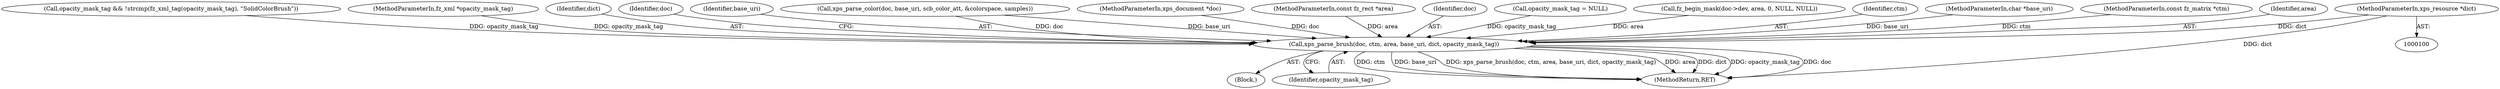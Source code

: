 digraph "0_ghostscript_60dabde18d7fe12b19da8b509bdfee9cc886aafc@pointer" {
"1000105" [label="(MethodParameterIn,xps_resource *dict)"];
"1000223" [label="(Call,xps_parse_brush(doc, ctm, area, base_uri, dict, opacity_mask_tag))"];
"1000214" [label="(Block,)"];
"1000127" [label="(Call,opacity_mask_tag && !strcmp(fz_xml_tag(opacity_mask_tag), \"SolidColorBrush\"))"];
"1000107" [label="(MethodParameterIn,fz_xml *opacity_mask_tag)"];
"1000105" [label="(MethodParameterIn,xps_resource *dict)"];
"1000228" [label="(Identifier,dict)"];
"1000229" [label="(Identifier,opacity_mask_tag)"];
"1000232" [label="(Identifier,doc)"];
"1000227" [label="(Identifier,base_uri)"];
"1000160" [label="(Call,xps_parse_color(doc, base_uri, scb_color_att, &colorspace, samples))"];
"1000101" [label="(MethodParameterIn,xps_document *doc)"];
"1000103" [label="(MethodParameterIn,const fz_rect *area)"];
"1000224" [label="(Identifier,doc)"];
"1000174" [label="(Call,opacity_mask_tag = NULL)"];
"1000215" [label="(Call,fz_begin_mask(doc->dev, area, 0, NULL, NULL))"];
"1000223" [label="(Call,xps_parse_brush(doc, ctm, area, base_uri, dict, opacity_mask_tag))"];
"1000225" [label="(Identifier,ctm)"];
"1000104" [label="(MethodParameterIn,char *base_uri)"];
"1000102" [label="(MethodParameterIn,const fz_matrix *ctm)"];
"1000234" [label="(MethodReturn,RET)"];
"1000226" [label="(Identifier,area)"];
"1000105" -> "1000100"  [label="AST: "];
"1000105" -> "1000234"  [label="DDG: dict"];
"1000105" -> "1000223"  [label="DDG: dict"];
"1000223" -> "1000214"  [label="AST: "];
"1000223" -> "1000229"  [label="CFG: "];
"1000224" -> "1000223"  [label="AST: "];
"1000225" -> "1000223"  [label="AST: "];
"1000226" -> "1000223"  [label="AST: "];
"1000227" -> "1000223"  [label="AST: "];
"1000228" -> "1000223"  [label="AST: "];
"1000229" -> "1000223"  [label="AST: "];
"1000232" -> "1000223"  [label="CFG: "];
"1000223" -> "1000234"  [label="DDG: ctm"];
"1000223" -> "1000234"  [label="DDG: base_uri"];
"1000223" -> "1000234"  [label="DDG: xps_parse_brush(doc, ctm, area, base_uri, dict, opacity_mask_tag)"];
"1000223" -> "1000234"  [label="DDG: area"];
"1000223" -> "1000234"  [label="DDG: dict"];
"1000223" -> "1000234"  [label="DDG: opacity_mask_tag"];
"1000223" -> "1000234"  [label="DDG: doc"];
"1000160" -> "1000223"  [label="DDG: doc"];
"1000160" -> "1000223"  [label="DDG: base_uri"];
"1000101" -> "1000223"  [label="DDG: doc"];
"1000102" -> "1000223"  [label="DDG: ctm"];
"1000215" -> "1000223"  [label="DDG: area"];
"1000103" -> "1000223"  [label="DDG: area"];
"1000104" -> "1000223"  [label="DDG: base_uri"];
"1000127" -> "1000223"  [label="DDG: opacity_mask_tag"];
"1000174" -> "1000223"  [label="DDG: opacity_mask_tag"];
"1000107" -> "1000223"  [label="DDG: opacity_mask_tag"];
}
